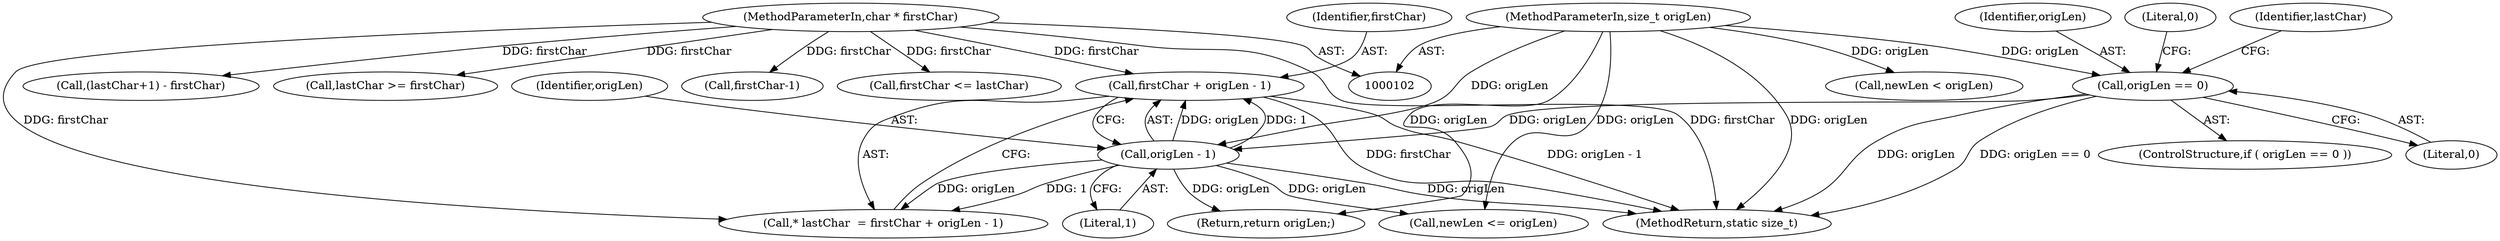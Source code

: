 digraph "0_exempi_c26d5beb60a5a85f76259f50ed3e08c8169b0a0c@pointer" {
"1000115" [label="(Call,firstChar + origLen - 1)"];
"1000103" [label="(MethodParameterIn,char * firstChar)"];
"1000117" [label="(Call,origLen - 1)"];
"1000107" [label="(Call,origLen == 0)"];
"1000104" [label="(MethodParameterIn,size_t origLen)"];
"1000104" [label="(MethodParameterIn,size_t origLen)"];
"1000183" [label="(Call,newLen < origLen)"];
"1000195" [label="(MethodReturn,static size_t)"];
"1000173" [label="(Call,(lastChar+1) - firstChar)"];
"1000156" [label="(Call,lastChar >= firstChar)"];
"1000179" [label="(Call,newLen <= origLen)"];
"1000114" [label="(Identifier,lastChar)"];
"1000152" [label="(Call,firstChar-1)"];
"1000106" [label="(ControlStructure,if ( origLen == 0 ))"];
"1000103" [label="(MethodParameterIn,char * firstChar)"];
"1000109" [label="(Literal,0)"];
"1000119" [label="(Literal,1)"];
"1000113" [label="(Call,* lastChar  = firstChar + origLen - 1)"];
"1000117" [label="(Call,origLen - 1)"];
"1000107" [label="(Call,origLen == 0)"];
"1000130" [label="(Return,return origLen;)"];
"1000108" [label="(Identifier,origLen)"];
"1000134" [label="(Call,firstChar <= lastChar)"];
"1000115" [label="(Call,firstChar + origLen - 1)"];
"1000116" [label="(Identifier,firstChar)"];
"1000111" [label="(Literal,0)"];
"1000118" [label="(Identifier,origLen)"];
"1000115" -> "1000113"  [label="AST: "];
"1000115" -> "1000117"  [label="CFG: "];
"1000116" -> "1000115"  [label="AST: "];
"1000117" -> "1000115"  [label="AST: "];
"1000113" -> "1000115"  [label="CFG: "];
"1000115" -> "1000195"  [label="DDG: origLen - 1"];
"1000115" -> "1000195"  [label="DDG: firstChar"];
"1000103" -> "1000115"  [label="DDG: firstChar"];
"1000117" -> "1000115"  [label="DDG: origLen"];
"1000117" -> "1000115"  [label="DDG: 1"];
"1000103" -> "1000102"  [label="AST: "];
"1000103" -> "1000195"  [label="DDG: firstChar"];
"1000103" -> "1000113"  [label="DDG: firstChar"];
"1000103" -> "1000134"  [label="DDG: firstChar"];
"1000103" -> "1000152"  [label="DDG: firstChar"];
"1000103" -> "1000156"  [label="DDG: firstChar"];
"1000103" -> "1000173"  [label="DDG: firstChar"];
"1000117" -> "1000119"  [label="CFG: "];
"1000118" -> "1000117"  [label="AST: "];
"1000119" -> "1000117"  [label="AST: "];
"1000117" -> "1000195"  [label="DDG: origLen"];
"1000117" -> "1000113"  [label="DDG: origLen"];
"1000117" -> "1000113"  [label="DDG: 1"];
"1000107" -> "1000117"  [label="DDG: origLen"];
"1000104" -> "1000117"  [label="DDG: origLen"];
"1000117" -> "1000130"  [label="DDG: origLen"];
"1000117" -> "1000179"  [label="DDG: origLen"];
"1000107" -> "1000106"  [label="AST: "];
"1000107" -> "1000109"  [label="CFG: "];
"1000108" -> "1000107"  [label="AST: "];
"1000109" -> "1000107"  [label="AST: "];
"1000111" -> "1000107"  [label="CFG: "];
"1000114" -> "1000107"  [label="CFG: "];
"1000107" -> "1000195"  [label="DDG: origLen"];
"1000107" -> "1000195"  [label="DDG: origLen == 0"];
"1000104" -> "1000107"  [label="DDG: origLen"];
"1000104" -> "1000102"  [label="AST: "];
"1000104" -> "1000195"  [label="DDG: origLen"];
"1000104" -> "1000130"  [label="DDG: origLen"];
"1000104" -> "1000179"  [label="DDG: origLen"];
"1000104" -> "1000183"  [label="DDG: origLen"];
}
